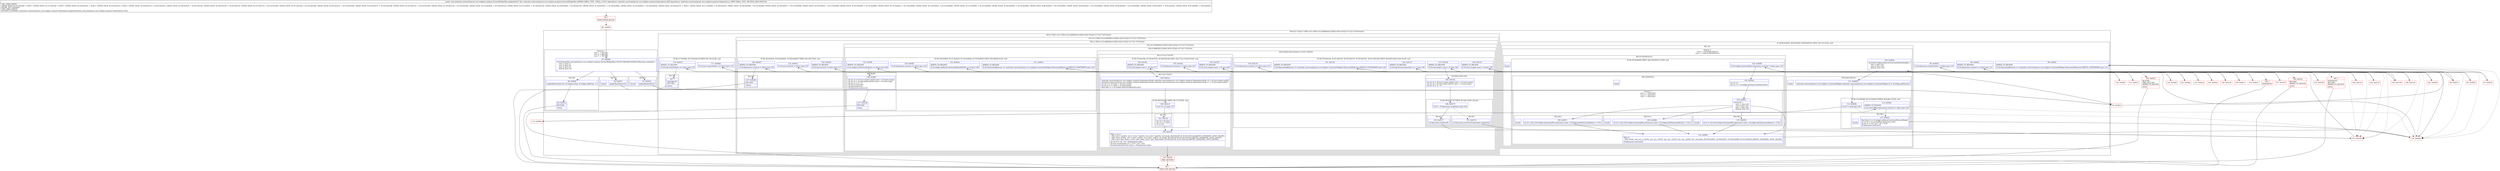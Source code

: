 digraph "CFG forandroidx.constraintlayout.core.widgets.analyzer.VerticalWidgetRun.update(Landroidx\/constraintlayout\/core\/widgets\/analyzer\/Dependency;)V" {
subgraph cluster_Region_272038420 {
label = "R(3:2|(1:15)|(2:(1:78)|(1:(2:(1:39)|(1:(2:(2:48|49)|(2:(2:60|(1:62)(1:63))|(1:(3:71|(1:73)|74)))))))))";
node [shape=record,color=blue];
subgraph cluster_SwitchRegion_223749790 {
label = "Switch: 3
 case 1 -> R(2:7|1)
 case 2 -> R(2:6|1)
 case 3 -> R(2:3|4)";
node [shape=record,color=blue];
Node_87 [shape=record,label="{87\:\ 0x000b|switch(androidx.constraintlayout.core.widgets.analyzer.VerticalWidgetRun.C01431.f46x56910102[r9.mRunType.ordinal()]) \{\l    case 1: goto L7;\l    case 2: goto L6;\l    case 3: goto L3;\l    default: goto L8;\l\}\l}"];
subgraph cluster_Region_320922226 {
label = "R(2:7|1)";
node [shape=record,color=blue];
Node_92 [shape=record,label="{92\:\ 0x001f|updateRunStart(r10)\l}"];
Node_InsnContainer_377911037 [shape=record,label="{|break\l}"];
}
subgraph cluster_Region_835180643 {
label = "R(2:6|1)";
node [shape=record,color=blue];
Node_91 [shape=record,label="{91\:\ 0x001b|updateRunEnd(r10)\l}"];
Node_InsnContainer_228157971 [shape=record,label="{|break\l}"];
}
subgraph cluster_Region_431893152 {
label = "R(2:3|4)";
node [shape=record,color=blue];
Node_89 [shape=record,label="{89\:\ 0x000f|updateRunCenter(r10, r9.widget.mTop, r9.widget.mBottom, 1)\l}"];
Node_90 [shape=record,label="{90\:\ 0x001a|RETURN\l|return\l}"];
}
}
subgraph cluster_IfRegion_1009420020 {
label = "IF [B:94:0x0029, B:96:0x002f, B:98:0x0035] THEN: R(1:15) ELSE: null";
node [shape=record,color=blue];
Node_94 [shape=record,label="{94\:\ 0x0029|if (r9.dimension.readyToSolve != false) goto L10\l}"];
Node_96 [shape=record,label="{96\:\ 0x002f|ADDED_TO_REGION\l|if (r9.dimension.resolved == false) goto L12\l}"];
Node_98 [shape=record,label="{98\:\ 0x0035|ADDED_TO_REGION\l|if (r9.dimensionBehavior == androidx.constraintlayout.core.widgets.ConstraintWidget.DimensionBehaviour.MATCH_CONSTRAINT) goto L14\l}"];
subgraph cluster_Region_857822674 {
label = "R(1:15)";
node [shape=record,color=blue];
subgraph cluster_SwitchRegion_1965979735 {
label = "Switch: 2
 case 2 -> R(3:24|(2:28|1)|1)
 case 3 -> R(2:(4:18|19|23|1)|1)";
node [shape=record,color=blue];
Node_100 [shape=record,label="{100\:\ 0x003b|switch(r9.widget.mMatchConstraintDefaultHeight) \{\l    case 2: goto L24;\l    case 3: goto L16;\l    default: goto L29;\l\}\l}"];
subgraph cluster_Region_1150816792 {
label = "R(3:24|(2:28|1)|1)";
node [shape=record,color=blue];
Node_111 [shape=record,label="{111\:\ 0x0095|androidx.constraintlayout.core.widgets.ConstraintWidget androidx.constraintlayout.core.widgets.ConstraintWidget r0 = r9.widget.getParent()\l}"];
subgraph cluster_IfRegion_110144440 {
label = "IF [B:112:0x009b, B:114:0x00a3] THEN: R(2:28|1) ELSE: null";
node [shape=record,color=blue];
Node_112 [shape=record,label="{112\:\ 0x009b|if (r0 != null) goto L26\l}"];
Node_114 [shape=record,label="{114\:\ 0x00a3|ADDED_TO_REGION\l|if (r0.verticalRun.dimension.resolved != false) goto L28\l}"];
subgraph cluster_Region_346002850 {
label = "R(2:28|1)";
node [shape=record,color=blue];
Node_115 [shape=record,label="{115\:\ 0x00a5|float float r3 = r9.widget.mMatchConstraintPercentHeight\lint int r4 = r0.verticalRun.dimension.value\lint int r5 = (int) ((r4 * r3) + 0.5f)\lr9.dimension.resolve(r5)\l}"];
Node_InsnContainer_489535352 [shape=record,label="{|break\l}"];
}
}
Node_InsnContainer_1977130767 [shape=record,label="{|break\l}"];
}
subgraph cluster_Region_1290722211 {
label = "R(2:(4:18|19|23|1)|1)";
node [shape=record,color=blue];
subgraph cluster_IfRegion_1241837225 {
label = "IF [B:103:0x0048] THEN: R(4:18|19|23|1) ELSE: null";
node [shape=record,color=blue];
Node_103 [shape=record,label="{103\:\ 0x0048|if (r9.widget.horizontalRun.dimension.resolved != false) goto L18\l}"];
subgraph cluster_Region_1088791269 {
label = "R(4:18|19|23|1)";
node [shape=record,color=blue];
Node_104 [shape=record,label="{104\:\ 0x004a|int r0 = 0\lint int r3 = r9.widget.getDimensionRatioSide()\l}"];
subgraph cluster_SwitchRegion_1113726014 {
label = "Switch: 3
 case -1 -> R(2:22|1)
 case 0 -> R(2:21|1)
 case 1 -> R(2:20|1)";
node [shape=record,color=blue];
Node_105 [shape=record,label="{105\:\ 0x0051|switch(r3) \{\l    case \-1: goto L22;\l    case 0: goto L21;\l    case 1: goto L20;\l    default: goto L23;\l\}\l}"];
subgraph cluster_Region_1156145203 {
label = "R(2:22|1)";
node [shape=record,color=blue];
Node_109 [shape=record,label="{109\:\ 0x007c|int r0 = (int) ((r9.widget.horizontalRun.dimension.value \/ r9.widget.getDimensionRatio()) + 0.5f)\l}"];
Node_InsnContainer_218540286 [shape=record,label="{|break\l}"];
}
subgraph cluster_Region_1193795197 {
label = "R(2:21|1)";
node [shape=record,color=blue];
Node_108 [shape=record,label="{108\:\ 0x0068|int r0 = (int) ((r9.widget.horizontalRun.dimension.value * r9.widget.getDimensionRatio()) + 0.5f)\l}"];
Node_InsnContainer_255541600 [shape=record,label="{|break\l}"];
}
subgraph cluster_Region_796750270 {
label = "R(2:20|1)";
node [shape=record,color=blue];
Node_107 [shape=record,label="{107\:\ 0x0055|int r0 = (int) ((r9.widget.horizontalRun.dimension.value \/ r9.widget.getDimensionRatio()) + 0.5f)\l}"];
Node_InsnContainer_525334373 [shape=record,label="{|break\l}"];
}
}
Node_110 [shape=record,label="{110\:\ 0x008f|PHI: r0 \l  PHI: (r0v63 'size' int) = (r0v62 'size' int), (r0v64 'size' int), (r0v65 'size' int), (r0v66 'size' int) binds: [B:105:0x0051, B:109:0x007c, B:108:0x0068, B:107:0x0055] A[DONT_GENERATE, DONT_INLINE]\l|r9.dimension.resolve(r0)\l}"];
Node_InsnContainer_979506918 [shape=record,label="{|break\l}"];
}
}
Node_InsnContainer_200529474 [shape=record,label="{|break\l}"];
}
}
}
}
subgraph cluster_Region_830093148 {
label = "R(2:(1:78)|(1:(2:(1:39)|(1:(2:(2:48|49)|(2:(2:60|(1:62)(1:63))|(1:(3:71|(1:73)|74))))))))";
node [shape=record,color=blue];
subgraph cluster_IfRegion_1558636156 {
label = "IF [B:117:0x00bd, B:119:0x00c3] THEN: R(1:78) ELSE: null";
node [shape=record,color=blue];
Node_117 [shape=record,label="{117\:\ 0x00bd|if (r9.start.readyToSolve == false) goto L79\l}"];
Node_119 [shape=record,label="{119\:\ 0x00c3|ADDED_TO_REGION\l|if (r9.end.readyToSolve == false) goto L78\l}"];
subgraph cluster_Region_1981353504 {
label = "R(1:78)";
node [shape=record,color=blue];
Node_167 [shape=record,label="{167\:\ ?|SYNTHETIC\lRETURN\l|return\l}"];
}
}
subgraph cluster_Region_1666029415 {
label = "R(1:(2:(1:39)|(1:(2:(2:48|49)|(2:(2:60|(1:62)(1:63))|(1:(3:71|(1:73)|74)))))))";
node [shape=record,color=blue];
subgraph cluster_Region_57515141 {
label = "R(2:(1:39)|(1:(2:(2:48|49)|(2:(2:60|(1:62)(1:63))|(1:(3:71|(1:73)|74))))))";
node [shape=record,color=blue];
subgraph cluster_IfRegion_1750290322 {
label = "IF [B:122:0x00cb, B:124:0x00d1, B:126:0x00d7] THEN: R(1:39) ELSE: null";
node [shape=record,color=blue];
Node_122 [shape=record,label="{122\:\ 0x00cb|if (r9.start.resolved != false) goto L35\l}"];
Node_124 [shape=record,label="{124\:\ 0x00d1|ADDED_TO_REGION\l|if (r9.end.resolved != false) goto L37\l}"];
Node_126 [shape=record,label="{126\:\ 0x00d7|ADDED_TO_REGION\l|if (r9.dimension.resolved != false) goto L39\l}"];
subgraph cluster_Region_1443181750 {
label = "R(1:39)";
node [shape=record,color=blue];
Node_127 [shape=record,label="{127\:\ 0x00d9|RETURN\l|return\l}"];
}
}
subgraph cluster_Region_1501329342 {
label = "R(1:(2:(2:48|49)|(2:(2:60|(1:62)(1:63))|(1:(3:71|(1:73)|74)))))";
node [shape=record,color=blue];
subgraph cluster_Region_916079008 {
label = "R(2:(2:48|49)|(2:(2:60|(1:62)(1:63))|(1:(3:71|(1:73)|74))))";
node [shape=record,color=blue];
subgraph cluster_IfRegion_1153939262 {
label = "IF [B:129:0x00df, B:131:0x00e5, B:133:0x00eb, B:135:0x00f3] THEN: R(2:48|49) ELSE: null";
node [shape=record,color=blue];
Node_129 [shape=record,label="{129\:\ 0x00df|if (r9.dimension.resolved == false) goto L42\l}"];
Node_131 [shape=record,label="{131\:\ 0x00e5|ADDED_TO_REGION\l|if (r9.dimensionBehavior == androidx.constraintlayout.core.widgets.ConstraintWidget.DimensionBehaviour.MATCH_CONSTRAINT) goto L44\l}"];
Node_133 [shape=record,label="{133\:\ 0x00eb|ADDED_TO_REGION\l|if (r9.widget.mMatchConstraintDefaultWidth == 0) goto L46\l}"];
Node_135 [shape=record,label="{135\:\ 0x00f3|ADDED_TO_REGION\l|if (r9.widget.isInVerticalChain() == false) goto L48\l}"];
subgraph cluster_Region_1404105695 {
label = "R(2:48|49)";
node [shape=record,color=blue];
Node_136 [shape=record,label="{136\:\ 0x00f5|int int r2 = r9.start.targets.get(0).value + r9.start.margin\lint int r3 = r9.end.targets.get(0).value + r9.end.margin\lint int r4 = r3 \- r2\lr9.start.resolve(r2)\lr9.end.resolve(r3)\lr9.dimension.resolve(r4)\l}"];
Node_137 [shape=record,label="{137\:\ 0x0128|RETURN\l|return\l}"];
}
}
subgraph cluster_Region_999857044 {
label = "R(2:(2:60|(1:62)(1:63))|(1:(3:71|(1:73)|74)))";
node [shape=record,color=blue];
subgraph cluster_IfRegion_31705822 {
label = "IF [B:139:0x012d, B:141:0x0133, B:143:0x0137, B:145:0x0141, B:147:0x014b] THEN: R(2:60|(1:62)(1:63)) ELSE: null";
node [shape=record,color=blue];
Node_139 [shape=record,label="{139\:\ 0x012d|if (r9.dimension.resolved == false) goto L52\l}"];
Node_141 [shape=record,label="{141\:\ 0x0133|ADDED_TO_REGION\l|if (r9.dimensionBehavior == androidx.constraintlayout.core.widgets.ConstraintWidget.DimensionBehaviour.MATCH_CONSTRAINT) goto L54\l}"];
Node_143 [shape=record,label="{143\:\ 0x0137|ADDED_TO_REGION\l|if (r9.matchConstraintsType == 1) goto L56\l}"];
Node_145 [shape=record,label="{145\:\ 0x0141|ADDED_TO_REGION\l|if (r9.start.targets.size() \> 0) goto L58\l}"];
Node_147 [shape=record,label="{147\:\ 0x014b|ADDED_TO_REGION\l|if (r9.end.targets.size() \> 0) goto L60\l}"];
subgraph cluster_Region_1952214133 {
label = "R(2:60|(1:62)(1:63))";
node [shape=record,color=blue];
Node_148 [shape=record,label="{148\:\ 0x014d|int int r4 = r9.start.targets.get(0).value + r9.start.margin\lint int r5 = r9.end.targets.get(0).value + r9.end.margin\lint int r6 = r5 \- r4\l}"];
subgraph cluster_IfRegion_1662266328 {
label = "IF [B:149:0x0175] THEN: R(1:62) ELSE: R(1:63)";
node [shape=record,color=blue];
Node_149 [shape=record,label="{149\:\ 0x0175|if (r6 \< r9.dimension.wrapValue) goto L62\l}"];
subgraph cluster_Region_88271867 {
label = "R(1:62)";
node [shape=record,color=blue];
Node_150 [shape=record,label="{150\:\ 0x0177|r9.dimension.resolve(r6)\l}"];
}
subgraph cluster_Region_1703943171 {
label = "R(1:63)";
node [shape=record,color=blue];
Node_151 [shape=record,label="{151\:\ 0x017d|r9.dimension.resolve(r9.dimension.wrapValue)\l}"];
}
}
}
}
subgraph cluster_Region_479672776 {
label = "R(1:(3:71|(1:73)|74))";
node [shape=record,color=blue];
subgraph cluster_IfRegion_1672238581 {
label = "IF [B:153:0x018a, B:156:0x0195, B:158:0x019f] THEN: R(3:71|(1:73)|74) ELSE: null";
node [shape=record,color=blue];
Node_153 [shape=record,label="{153\:\ 0x018a|if (r9.dimension.resolved != false) goto L67\l}"];
Node_156 [shape=record,label="{156\:\ 0x0195|ADDED_TO_REGION\l|if (r9.start.targets.size() \> 0) goto L69\l}"];
Node_158 [shape=record,label="{158\:\ 0x019f|ADDED_TO_REGION\l|if (r9.end.targets.size() \> 0) goto L71\l}"];
subgraph cluster_Region_1735263776 {
label = "R(3:71|(1:73)|74)";
node [shape=record,color=blue];
Node_159 [shape=record,label="{159\:\ 0x01a1|androidx.constraintlayout.core.widgets.analyzer.DependencyNode androidx.constraintlayout.core.widgets.analyzer.DependencyNode r0 = r9.start.targets.get(0)\landroidx.constraintlayout.core.widgets.analyzer.DependencyNode androidx.constraintlayout.core.widgets.analyzer.DependencyNode r1 = r9.end.targets.get(0)\lint int r3 = r0.value + r9.start.margin\lint int r4 = r1.value + r9.end.margin\lfloat float r5 = r9.widget.getVerticalBiasPercent()\l}"];
subgraph cluster_IfRegion_1854997549 {
label = "IF [B:160:0x01c9] THEN: R(1:73) ELSE: null";
node [shape=record,color=blue];
Node_160 [shape=record,label="{160\:\ 0x01c9|if (r0 == r1) goto L73\l}"];
subgraph cluster_Region_1539423408 {
label = "R(1:73)";
node [shape=record,color=blue];
Node_161 [shape=record,label="{161\:\ 0x01cb|int r3 = r0.value\lint r4 = r1.value\lr5 = 0.5f\l}"];
}
}
Node_162 [shape=record,label="{162\:\ 0x01d1|PHI: r3 r4 r5 \l  PHI: (r3v3 'startPos' int) = (r3v2 'startPos' int), (r3v4 'startPos' int) binds: [B:160:0x01c9, B:161:0x01cb] A[DONT_GENERATE, DONT_INLINE]\l  PHI: (r4v4 'endPos' int) = (r4v3 'endPos' int), (r4v5 'endPos' int) binds: [B:160:0x01c9, B:161:0x01cb] A[DONT_GENERATE, DONT_INLINE]\l  PHI: (r5v4 'bias' float) = (r5v3 'bias' float), (r5v5 'bias' float) binds: [B:160:0x01c9, B:161:0x01cb] A[DONT_GENERATE, DONT_INLINE]\l|int int r6 = (r4 \- r3) \- r9.dimension.value\lr9.start.resolve((int) (r3 + 0.5f + (r6 * r5)))\lr9.end.resolve(r9.start.value + r9.dimension.value)\l}"];
}
}
}
}
}
}
}
}
}
}
Node_84 [shape=record,color=red,label="{84\:\ ?|MTH_ENTER_BLOCK\l}"];
Node_86 [shape=record,color=red,label="{86\:\ 0x0000}"];
Node_85 [shape=record,color=red,label="{85\:\ ?|MTH_EXIT_BLOCK\l}"];
Node_93 [shape=record,color=red,label="{93\:\ 0x0023}"];
Node_95 [shape=record,color=red,label="{95\:\ 0x002b}"];
Node_97 [shape=record,color=red,label="{97\:\ 0x0031}"];
Node_99 [shape=record,color=red,label="{99\:\ 0x0037}"];
Node_102 [shape=record,color=red,label="{102\:\ 0x0040}"];
Node_113 [shape=record,color=red,label="{113\:\ 0x009d}"];
Node_116 [shape=record,color=red,label="{116\:\ 0x00b9}"];
Node_118 [shape=record,color=red,label="{118\:\ 0x00bf}"];
Node_121 [shape=record,color=red,label="{121\:\ 0x00c7}"];
Node_123 [shape=record,color=red,label="{123\:\ 0x00cd}"];
Node_125 [shape=record,color=red,label="{125\:\ 0x00d3}"];
Node_128 [shape=record,color=red,label="{128\:\ 0x00da}"];
Node_130 [shape=record,color=red,label="{130\:\ 0x00e1}"];
Node_132 [shape=record,color=red,label="{132\:\ 0x00e7}"];
Node_134 [shape=record,color=red,label="{134\:\ 0x00ed}"];
Node_138 [shape=record,color=red,label="{138\:\ 0x0129}"];
Node_140 [shape=record,color=red,label="{140\:\ 0x012f}"];
Node_142 [shape=record,color=red,label="{142\:\ 0x0135}"];
Node_144 [shape=record,color=red,label="{144\:\ 0x0139}"];
Node_146 [shape=record,color=red,label="{146\:\ 0x0143}"];
Node_152 [shape=record,color=red,label="{152\:\ 0x0186}"];
Node_154 [shape=record,color=red,label="{154\:\ 0x018c|RETURN\lADDED_TO_REGION\l|return\l}"];
Node_155 [shape=record,color=red,label="{155\:\ 0x018d}"];
Node_157 [shape=record,color=red,label="{157\:\ 0x0197}"];
Node_163 [shape=record,color=red,label="{163\:\ 0x01f2|ORIG_RETURN\l}"];
Node_166 [shape=record,color=red,label="{166\:\ ?|SYNTHETIC\l}"];
Node_165 [shape=record,color=red,label="{165\:\ ?|SYNTHETIC\lRETURN\lADDED_TO_REGION\l|return\l}"];
Node_164 [shape=record,color=red,label="{164\:\ 0x01f3|RETURN\lORIG_RETURN\lADDED_TO_REGION\l|return\l}"];
MethodNode[shape=record,label="{public void androidx.constraintlayout.core.widgets.analyzer.VerticalWidgetRun.update((r9v0 'this' androidx.constraintlayout.core.widgets.analyzer.VerticalWidgetRun A[IMMUTABLE_TYPE, THIS]), (r10v0 'dependency' androidx.constraintlayout.core.widgets.analyzer.Dependency A[D('dependency' androidx.constraintlayout.core.widgets.analyzer.Dependency), IMMUTABLE_TYPE, METHOD_ARGUMENT]))  | USE_LINES_HINTS\lCROSS_EDGE: B:127:0x00d9 \-\> B:85:?, CROSS_EDGE: B:137:0x0128 \-\> B:85:?, CROSS_EDGE: B:154:0x018c \-\> B:85:?, CROSS_EDGE: B:163:0x01f2 \-\> B:85:?, CROSS_EDGE: B:160:0x01c9 \-\> B:162:0x01d1, CROSS_EDGE: B:158:0x019f \-\> B:163:0x01f2, CROSS_EDGE: B:156:0x0195 \-\> B:163:0x01f2, CROSS_EDGE: B:151:0x017d \-\> B:152:0x0186, CROSS_EDGE: B:147:0x014b \-\> B:152:0x0186, CROSS_EDGE: B:145:0x0141 \-\> B:152:0x0186, CROSS_EDGE: B:143:0x0137 \-\> B:152:0x0186, CROSS_EDGE: B:141:0x0133 \-\> B:152:0x0186, CROSS_EDGE: B:139:0x012d \-\> B:152:0x0186, CROSS_EDGE: B:133:0x00eb \-\> B:138:0x0129, CROSS_EDGE: B:131:0x00e5 \-\> B:138:0x0129, CROSS_EDGE: B:129:0x00df \-\> B:138:0x0129, CROSS_EDGE: B:124:0x00d1 \-\> B:128:0x00da, CROSS_EDGE: B:122:0x00cb \-\> B:128:0x00da, CROSS_EDGE: B:164:0x01f3 \-\> B:85:?, CROSS_EDGE: B:117:0x00bd \-\> B:164:0x01f3, CROSS_EDGE: B:108:0x0068 \-\> B:110:0x008f, CROSS_EDGE: B:109:0x007c \-\> B:110:0x008f, CROSS_EDGE: B:105:0x0051 \-\> B:110:0x008f, CROSS_EDGE: B:103:0x0048 \-\> B:116:0x00b9, CROSS_EDGE: B:115:0x00a5 \-\> B:116:0x00b9, CROSS_EDGE: B:114:0x00a3 \-\> B:116:0x00b9, CROSS_EDGE: B:112:0x009b \-\> B:116:0x00b9, CROSS_EDGE: B:100:0x003b \-\> B:116:0x00b9, CROSS_EDGE: B:98:0x0035 \-\> B:116:0x00b9, CROSS_EDGE: B:96:0x002f \-\> B:116:0x00b9, CROSS_EDGE: B:94:0x0029 \-\> B:116:0x00b9, CROSS_EDGE: B:92:0x001f \-\> B:93:0x0023, CROSS_EDGE: B:87:0x000b \-\> B:93:0x0023\lINLINE_NOT_NEEDED\lTYPE_VARS: EMPTY\lMETHOD_OVERRIDE: [androidx.constraintlayout.core.widgets.analyzer.Dependency.update(androidx.constraintlayout.core.widgets.analyzer.Dependency):void]\l}"];
MethodNode -> Node_84;Node_87 -> Node_89;
Node_87 -> Node_91;
Node_87 -> Node_92;
Node_87 -> Node_93;
Node_92 -> Node_93;
Node_91 -> Node_93;
Node_89 -> Node_90;
Node_90 -> Node_85;
Node_94 -> Node_95;
Node_94 -> Node_116[style=dashed];
Node_96 -> Node_97;
Node_96 -> Node_116[style=dashed];
Node_98 -> Node_99;
Node_98 -> Node_116[style=dashed];
Node_100 -> Node_102;
Node_100 -> Node_111;
Node_100 -> Node_116;
Node_111 -> Node_112;
Node_112 -> Node_113;
Node_112 -> Node_116[style=dashed];
Node_114 -> Node_115;
Node_114 -> Node_116[style=dashed];
Node_115 -> Node_116;
Node_103 -> Node_104;
Node_103 -> Node_116[style=dashed];
Node_104 -> Node_105;
Node_105 -> Node_107;
Node_105 -> Node_108;
Node_105 -> Node_109;
Node_105 -> Node_110;
Node_109 -> Node_110;
Node_108 -> Node_110;
Node_107 -> Node_110;
Node_110 -> Node_116;
Node_117 -> Node_118[style=dashed];
Node_117 -> Node_164;
Node_119 -> Node_121[style=dashed];
Node_119 -> Node_167;
Node_167 -> Node_85;
Node_122 -> Node_123;
Node_122 -> Node_128[style=dashed];
Node_124 -> Node_125;
Node_124 -> Node_128[style=dashed];
Node_126 -> Node_127;
Node_126 -> Node_128[style=dashed];
Node_127 -> Node_85;
Node_129 -> Node_130;
Node_129 -> Node_138[style=dashed];
Node_131 -> Node_132;
Node_131 -> Node_138[style=dashed];
Node_133 -> Node_134;
Node_133 -> Node_138[style=dashed];
Node_135 -> Node_136;
Node_135 -> Node_138[style=dashed];
Node_136 -> Node_137;
Node_137 -> Node_85;
Node_139 -> Node_140;
Node_139 -> Node_152[style=dashed];
Node_141 -> Node_142;
Node_141 -> Node_152[style=dashed];
Node_143 -> Node_144;
Node_143 -> Node_152[style=dashed];
Node_145 -> Node_146;
Node_145 -> Node_152[style=dashed];
Node_147 -> Node_148;
Node_147 -> Node_152[style=dashed];
Node_148 -> Node_149;
Node_149 -> Node_150;
Node_149 -> Node_151[style=dashed];
Node_150 -> Node_152;
Node_151 -> Node_152;
Node_153 -> Node_154[style=dashed];
Node_153 -> Node_155;
Node_156 -> Node_157;
Node_156 -> Node_165[style=dashed];
Node_158 -> Node_159;
Node_158 -> Node_166[style=dashed];
Node_159 -> Node_160;
Node_160 -> Node_161;
Node_160 -> Node_162[style=dashed];
Node_161 -> Node_162;
Node_162 -> Node_163;
Node_84 -> Node_86;
Node_86 -> Node_87;
Node_93 -> Node_94;
Node_95 -> Node_96;
Node_97 -> Node_98;
Node_99 -> Node_100;
Node_102 -> Node_103;
Node_113 -> Node_114;
Node_116 -> Node_117;
Node_118 -> Node_119;
Node_121 -> Node_122;
Node_123 -> Node_124;
Node_125 -> Node_126;
Node_128 -> Node_129;
Node_130 -> Node_131;
Node_132 -> Node_133;
Node_134 -> Node_135;
Node_138 -> Node_139;
Node_140 -> Node_141;
Node_142 -> Node_143;
Node_144 -> Node_145;
Node_146 -> Node_147;
Node_152 -> Node_153;
Node_154 -> Node_85;
Node_155 -> Node_156;
Node_157 -> Node_158;
Node_163 -> Node_85;
Node_166 -> Node_85;
Node_165 -> Node_85;
Node_164 -> Node_85;
}

